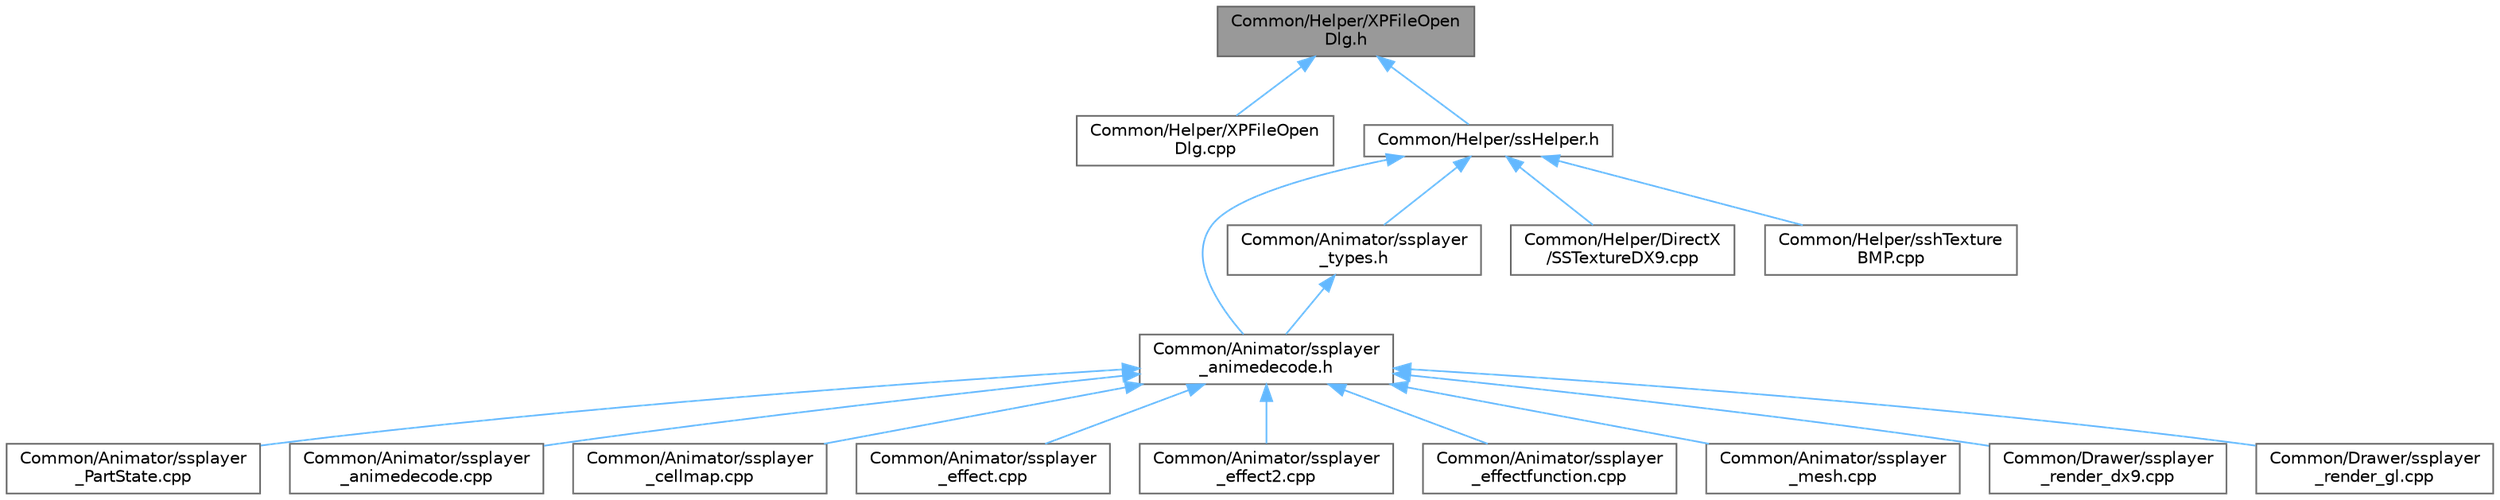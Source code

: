 digraph "Common/Helper/XPFileOpenDlg.h"
{
 // LATEX_PDF_SIZE
  bgcolor="transparent";
  edge [fontname=Helvetica,fontsize=10,labelfontname=Helvetica,labelfontsize=10];
  node [fontname=Helvetica,fontsize=10,shape=box,height=0.2,width=0.4];
  Node1 [id="Node000001",label="Common/Helper/XPFileOpen\lDlg.h",height=0.2,width=0.4,color="gray40", fillcolor="grey60", style="filled", fontcolor="black",tooltip=" "];
  Node1 -> Node2 [id="edge1_Node000001_Node000002",dir="back",color="steelblue1",style="solid",tooltip=" "];
  Node2 [id="Node000002",label="Common/Helper/XPFileOpen\lDlg.cpp",height=0.2,width=0.4,color="grey40", fillcolor="white", style="filled",URL="$_x_p_file_open_dlg_8cpp.html",tooltip=" "];
  Node1 -> Node3 [id="edge2_Node000001_Node000003",dir="back",color="steelblue1",style="solid",tooltip=" "];
  Node3 [id="Node000003",label="Common/Helper/ssHelper.h",height=0.2,width=0.4,color="grey40", fillcolor="white", style="filled",URL="$ss_helper_8h.html",tooltip=" "];
  Node3 -> Node4 [id="edge3_Node000003_Node000004",dir="back",color="steelblue1",style="solid",tooltip=" "];
  Node4 [id="Node000004",label="Common/Animator/ssplayer\l_animedecode.h",height=0.2,width=0.4,color="grey40", fillcolor="white", style="filled",URL="$ssplayer__animedecode_8h.html",tooltip=" "];
  Node4 -> Node5 [id="edge4_Node000004_Node000005",dir="back",color="steelblue1",style="solid",tooltip=" "];
  Node5 [id="Node000005",label="Common/Animator/ssplayer\l_PartState.cpp",height=0.2,width=0.4,color="grey40", fillcolor="white", style="filled",URL="$ssplayer___part_state_8cpp.html",tooltip=" "];
  Node4 -> Node6 [id="edge5_Node000004_Node000006",dir="back",color="steelblue1",style="solid",tooltip=" "];
  Node6 [id="Node000006",label="Common/Animator/ssplayer\l_animedecode.cpp",height=0.2,width=0.4,color="grey40", fillcolor="white", style="filled",URL="$ssplayer__animedecode_8cpp.html",tooltip=" "];
  Node4 -> Node7 [id="edge6_Node000004_Node000007",dir="back",color="steelblue1",style="solid",tooltip=" "];
  Node7 [id="Node000007",label="Common/Animator/ssplayer\l_cellmap.cpp",height=0.2,width=0.4,color="grey40", fillcolor="white", style="filled",URL="$ssplayer__cellmap_8cpp.html",tooltip=" "];
  Node4 -> Node8 [id="edge7_Node000004_Node000008",dir="back",color="steelblue1",style="solid",tooltip=" "];
  Node8 [id="Node000008",label="Common/Animator/ssplayer\l_effect.cpp",height=0.2,width=0.4,color="grey40", fillcolor="white", style="filled",URL="$ssplayer__effect_8cpp.html",tooltip=" "];
  Node4 -> Node9 [id="edge8_Node000004_Node000009",dir="back",color="steelblue1",style="solid",tooltip=" "];
  Node9 [id="Node000009",label="Common/Animator/ssplayer\l_effect2.cpp",height=0.2,width=0.4,color="grey40", fillcolor="white", style="filled",URL="$ssplayer__effect2_8cpp.html",tooltip=" "];
  Node4 -> Node10 [id="edge9_Node000004_Node000010",dir="back",color="steelblue1",style="solid",tooltip=" "];
  Node10 [id="Node000010",label="Common/Animator/ssplayer\l_effectfunction.cpp",height=0.2,width=0.4,color="grey40", fillcolor="white", style="filled",URL="$ssplayer__effectfunction_8cpp.html",tooltip=" "];
  Node4 -> Node11 [id="edge10_Node000004_Node000011",dir="back",color="steelblue1",style="solid",tooltip=" "];
  Node11 [id="Node000011",label="Common/Animator/ssplayer\l_mesh.cpp",height=0.2,width=0.4,color="grey40", fillcolor="white", style="filled",URL="$ssplayer__mesh_8cpp.html",tooltip=" "];
  Node4 -> Node12 [id="edge11_Node000004_Node000012",dir="back",color="steelblue1",style="solid",tooltip=" "];
  Node12 [id="Node000012",label="Common/Drawer/ssplayer\l_render_dx9.cpp",height=0.2,width=0.4,color="grey40", fillcolor="white", style="filled",URL="$ssplayer__render__dx9_8cpp.html",tooltip=" "];
  Node4 -> Node13 [id="edge12_Node000004_Node000013",dir="back",color="steelblue1",style="solid",tooltip=" "];
  Node13 [id="Node000013",label="Common/Drawer/ssplayer\l_render_gl.cpp",height=0.2,width=0.4,color="grey40", fillcolor="white", style="filled",URL="$ssplayer__render__gl_8cpp.html",tooltip=" "];
  Node3 -> Node14 [id="edge13_Node000003_Node000014",dir="back",color="steelblue1",style="solid",tooltip=" "];
  Node14 [id="Node000014",label="Common/Animator/ssplayer\l_types.h",height=0.2,width=0.4,color="grey40", fillcolor="white", style="filled",URL="$ssplayer__types_8h.html",tooltip=" "];
  Node14 -> Node4 [id="edge14_Node000014_Node000004",dir="back",color="steelblue1",style="solid",tooltip=" "];
  Node3 -> Node15 [id="edge15_Node000003_Node000015",dir="back",color="steelblue1",style="solid",tooltip=" "];
  Node15 [id="Node000015",label="Common/Helper/DirectX\l/SSTextureDX9.cpp",height=0.2,width=0.4,color="grey40", fillcolor="white", style="filled",URL="$_s_s_texture_d_x9_8cpp.html",tooltip=" "];
  Node3 -> Node16 [id="edge16_Node000003_Node000016",dir="back",color="steelblue1",style="solid",tooltip=" "];
  Node16 [id="Node000016",label="Common/Helper/sshTexture\lBMP.cpp",height=0.2,width=0.4,color="grey40", fillcolor="white", style="filled",URL="$ssh_texture_b_m_p_8cpp.html",tooltip=" "];
}
